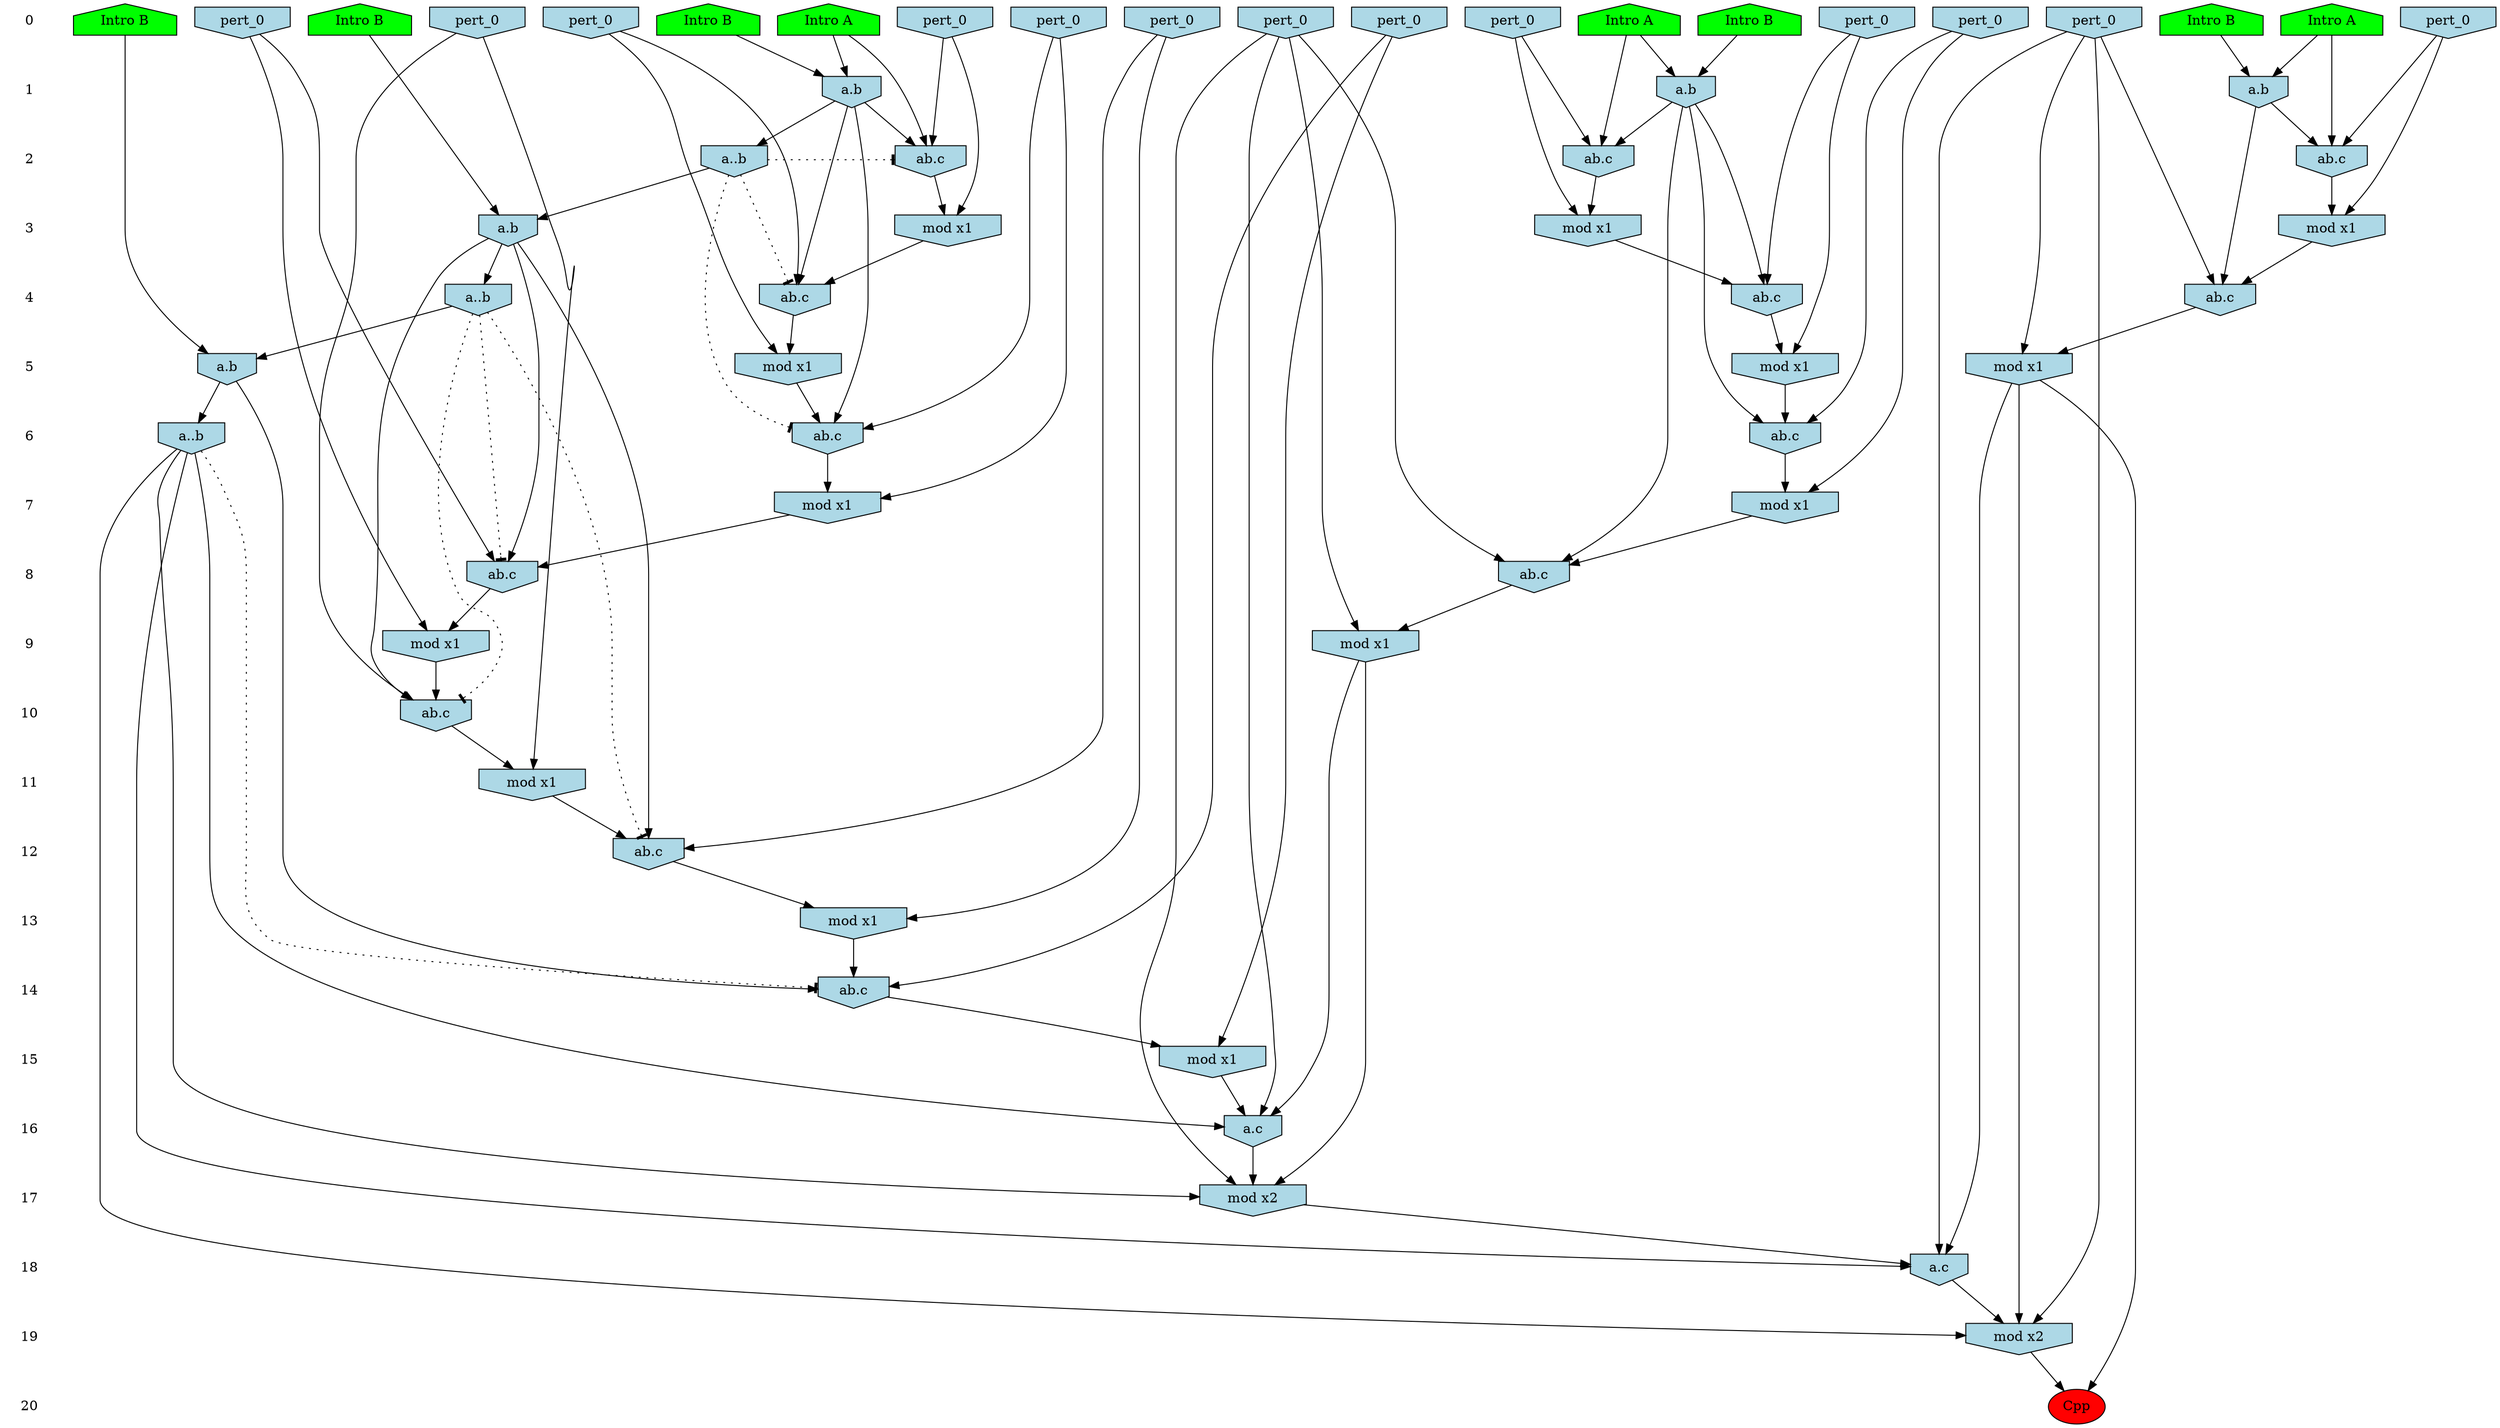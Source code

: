 /* Compression of 1 causal flows obtained in average at 2.002266E+01 t.u */
/* Compressed causal flows were: [4] */
digraph G{
 ranksep=.5 ; 
{ rank = same ; "0" [shape=plaintext] ; node_1 [label ="Intro B", shape=house, style=filled, fillcolor=green] ;
node_2 [label ="Intro B", shape=house, style=filled, fillcolor=green] ;
node_3 [label ="Intro A", shape=house, style=filled, fillcolor=green] ;
node_4 [label ="Intro A", shape=house, style=filled, fillcolor=green] ;
node_5 [label ="Intro B", shape=house, style=filled, fillcolor=green] ;
node_6 [label ="Intro B", shape=house, style=filled, fillcolor=green] ;
node_7 [label ="Intro A", shape=house, style=filled, fillcolor=green] ;
node_8 [label ="Intro B", shape=house, style=filled, fillcolor=green] ;
node_11 [label="pert_0", shape=invhouse, style=filled, fillcolor = lightblue] ;
node_12 [label="pert_0", shape=invhouse, style=filled, fillcolor = lightblue] ;
node_13 [label="pert_0", shape=invhouse, style=filled, fillcolor = lightblue] ;
node_14 [label="pert_0", shape=invhouse, style=filled, fillcolor = lightblue] ;
node_15 [label="pert_0", shape=invhouse, style=filled, fillcolor = lightblue] ;
node_16 [label="pert_0", shape=invhouse, style=filled, fillcolor = lightblue] ;
node_17 [label="pert_0", shape=invhouse, style=filled, fillcolor = lightblue] ;
node_18 [label="pert_0", shape=invhouse, style=filled, fillcolor = lightblue] ;
node_19 [label="pert_0", shape=invhouse, style=filled, fillcolor = lightblue] ;
node_20 [label="pert_0", shape=invhouse, style=filled, fillcolor = lightblue] ;
node_21 [label="pert_0", shape=invhouse, style=filled, fillcolor = lightblue] ;
node_22 [label="pert_0", shape=invhouse, style=filled, fillcolor = lightblue] ;
node_23 [label="pert_0", shape=invhouse, style=filled, fillcolor = lightblue] ;
}
{ rank = same ; "1" [shape=plaintext] ; node_9 [label="a.b", shape=invhouse, style=filled, fillcolor = lightblue] ;
node_10 [label="a.b", shape=invhouse, style=filled, fillcolor = lightblue] ;
node_29 [label="a.b", shape=invhouse, style=filled, fillcolor = lightblue] ;
}
{ rank = same ; "2" [shape=plaintext] ; node_24 [label="ab.c", shape=invhouse, style=filled, fillcolor = lightblue] ;
node_27 [label="ab.c", shape=invhouse, style=filled, fillcolor = lightblue] ;
node_30 [label="ab.c", shape=invhouse, style=filled, fillcolor = lightblue] ;
node_32 [label="a..b", shape=invhouse, style=filled, fillcolor = lightblue] ;
}
{ rank = same ; "3" [shape=plaintext] ; node_25 [label="mod x1", shape=invhouse, style=filled, fillcolor = lightblue] ;
node_33 [label="mod x1", shape=invhouse, style=filled, fillcolor = lightblue] ;
node_35 [label="mod x1", shape=invhouse, style=filled, fillcolor = lightblue] ;
node_38 [label="a.b", shape=invhouse, style=filled, fillcolor = lightblue] ;
}
{ rank = same ; "4" [shape=plaintext] ; node_26 [label="ab.c", shape=invhouse, style=filled, fillcolor = lightblue] ;
node_34 [label="ab.c", shape=invhouse, style=filled, fillcolor = lightblue] ;
node_36 [label="ab.c", shape=invhouse, style=filled, fillcolor = lightblue] ;
node_49 [label="a..b", shape=invhouse, style=filled, fillcolor = lightblue] ;
}
{ rank = same ; "5" [shape=plaintext] ; node_28 [label="mod x1", shape=invhouse, style=filled, fillcolor = lightblue] ;
node_39 [label="mod x1", shape=invhouse, style=filled, fillcolor = lightblue] ;
node_50 [label="a.b", shape=invhouse, style=filled, fillcolor = lightblue] ;
node_53 [label="mod x1", shape=invhouse, style=filled, fillcolor = lightblue] ;
}
{ rank = same ; "6" [shape=plaintext] ; node_31 [label="ab.c", shape=invhouse, style=filled, fillcolor = lightblue] ;
node_40 [label="ab.c", shape=invhouse, style=filled, fillcolor = lightblue] ;
node_54 [label="a..b", shape=invhouse, style=filled, fillcolor = lightblue] ;
}
{ rank = same ; "7" [shape=plaintext] ; node_37 [label="mod x1", shape=invhouse, style=filled, fillcolor = lightblue] ;
node_42 [label="mod x1", shape=invhouse, style=filled, fillcolor = lightblue] ;
}
{ rank = same ; "8" [shape=plaintext] ; node_41 [label="ab.c", shape=invhouse, style=filled, fillcolor = lightblue] ;
node_43 [label="ab.c", shape=invhouse, style=filled, fillcolor = lightblue] ;
}
{ rank = same ; "9" [shape=plaintext] ; node_44 [label="mod x1", shape=invhouse, style=filled, fillcolor = lightblue] ;
node_45 [label="mod x1", shape=invhouse, style=filled, fillcolor = lightblue] ;
}
{ rank = same ; "10" [shape=plaintext] ; node_46 [label="ab.c", shape=invhouse, style=filled, fillcolor = lightblue] ;
}
{ rank = same ; "11" [shape=plaintext] ; node_47 [label="mod x1", shape=invhouse, style=filled, fillcolor = lightblue] ;
}
{ rank = same ; "12" [shape=plaintext] ; node_48 [label="ab.c", shape=invhouse, style=filled, fillcolor = lightblue] ;
}
{ rank = same ; "13" [shape=plaintext] ; node_51 [label="mod x1", shape=invhouse, style=filled, fillcolor = lightblue] ;
}
{ rank = same ; "14" [shape=plaintext] ; node_52 [label="ab.c", shape=invhouse, style=filled, fillcolor = lightblue] ;
}
{ rank = same ; "15" [shape=plaintext] ; node_55 [label="mod x1", shape=invhouse, style=filled, fillcolor = lightblue] ;
}
{ rank = same ; "16" [shape=plaintext] ; node_56 [label="a.c", shape=invhouse, style=filled, fillcolor = lightblue] ;
}
{ rank = same ; "17" [shape=plaintext] ; node_57 [label="mod x2", shape=invhouse, style=filled, fillcolor = lightblue] ;
}
{ rank = same ; "18" [shape=plaintext] ; node_58 [label="a.c", shape=invhouse, style=filled, fillcolor = lightblue] ;
}
{ rank = same ; "19" [shape=plaintext] ; node_59 [label="mod x2", shape=invhouse, style=filled, fillcolor = lightblue] ;
}
{ rank = same ; "20" [shape=plaintext] ; node_60 [label ="Cpp", style=filled, fillcolor=red] ;
}
"0" -> "1" [style="invis"]; 
"1" -> "2" [style="invis"]; 
"2" -> "3" [style="invis"]; 
"3" -> "4" [style="invis"]; 
"4" -> "5" [style="invis"]; 
"5" -> "6" [style="invis"]; 
"6" -> "7" [style="invis"]; 
"7" -> "8" [style="invis"]; 
"8" -> "9" [style="invis"]; 
"9" -> "10" [style="invis"]; 
"10" -> "11" [style="invis"]; 
"11" -> "12" [style="invis"]; 
"12" -> "13" [style="invis"]; 
"13" -> "14" [style="invis"]; 
"14" -> "15" [style="invis"]; 
"15" -> "16" [style="invis"]; 
"16" -> "17" [style="invis"]; 
"17" -> "18" [style="invis"]; 
"18" -> "19" [style="invis"]; 
"19" -> "20" [style="invis"]; 
node_3 -> node_9
node_8 -> node_9
node_2 -> node_10
node_4 -> node_10
node_3 -> node_24
node_9 -> node_24
node_21 -> node_24
node_21 -> node_25
node_24 -> node_25
node_9 -> node_26
node_11 -> node_26
node_25 -> node_26
node_4 -> node_27
node_10 -> node_27
node_19 -> node_27
node_11 -> node_28
node_26 -> node_28
node_5 -> node_29
node_7 -> node_29
node_7 -> node_30
node_22 -> node_30
node_29 -> node_30
node_9 -> node_31
node_20 -> node_31
node_28 -> node_31
node_9 -> node_32
node_19 -> node_33
node_27 -> node_33
node_10 -> node_34
node_15 -> node_34
node_33 -> node_34
node_22 -> node_35
node_30 -> node_35
node_17 -> node_36
node_29 -> node_36
node_35 -> node_36
node_20 -> node_37
node_31 -> node_37
node_6 -> node_38
node_32 -> node_38
node_15 -> node_39
node_34 -> node_39
node_10 -> node_40
node_18 -> node_40
node_39 -> node_40
node_14 -> node_41
node_37 -> node_41
node_38 -> node_41
node_18 -> node_42
node_40 -> node_42
node_10 -> node_43
node_23 -> node_43
node_42 -> node_43
node_23 -> node_44
node_43 -> node_44
node_14 -> node_45
node_41 -> node_45
node_13 -> node_46
node_38 -> node_46
node_45 -> node_46
node_13 -> node_47
node_46 -> node_47
node_16 -> node_48
node_38 -> node_48
node_47 -> node_48
node_38 -> node_49
node_1 -> node_50
node_49 -> node_50
node_16 -> node_51
node_48 -> node_51
node_12 -> node_52
node_50 -> node_52
node_51 -> node_52
node_17 -> node_53
node_36 -> node_53
node_50 -> node_54
node_12 -> node_55
node_52 -> node_55
node_23 -> node_56
node_44 -> node_56
node_54 -> node_56
node_55 -> node_56
node_23 -> node_57
node_44 -> node_57
node_54 -> node_57
node_56 -> node_57
node_17 -> node_58
node_53 -> node_58
node_54 -> node_58
node_57 -> node_58
node_17 -> node_59
node_53 -> node_59
node_54 -> node_59
node_58 -> node_59
node_53 -> node_60
node_59 -> node_60
node_32 -> node_24 [style=dotted, arrowhead = tee] 
node_32 -> node_26 [style=dotted, arrowhead = tee] 
node_32 -> node_31 [style=dotted, arrowhead = tee] 
node_49 -> node_41 [style=dotted, arrowhead = tee] 
node_49 -> node_46 [style=dotted, arrowhead = tee] 
node_49 -> node_48 [style=dotted, arrowhead = tee] 
node_54 -> node_52 [style=dotted, arrowhead = tee] 
}
/*
 Dot generation time: 0.000000
*/